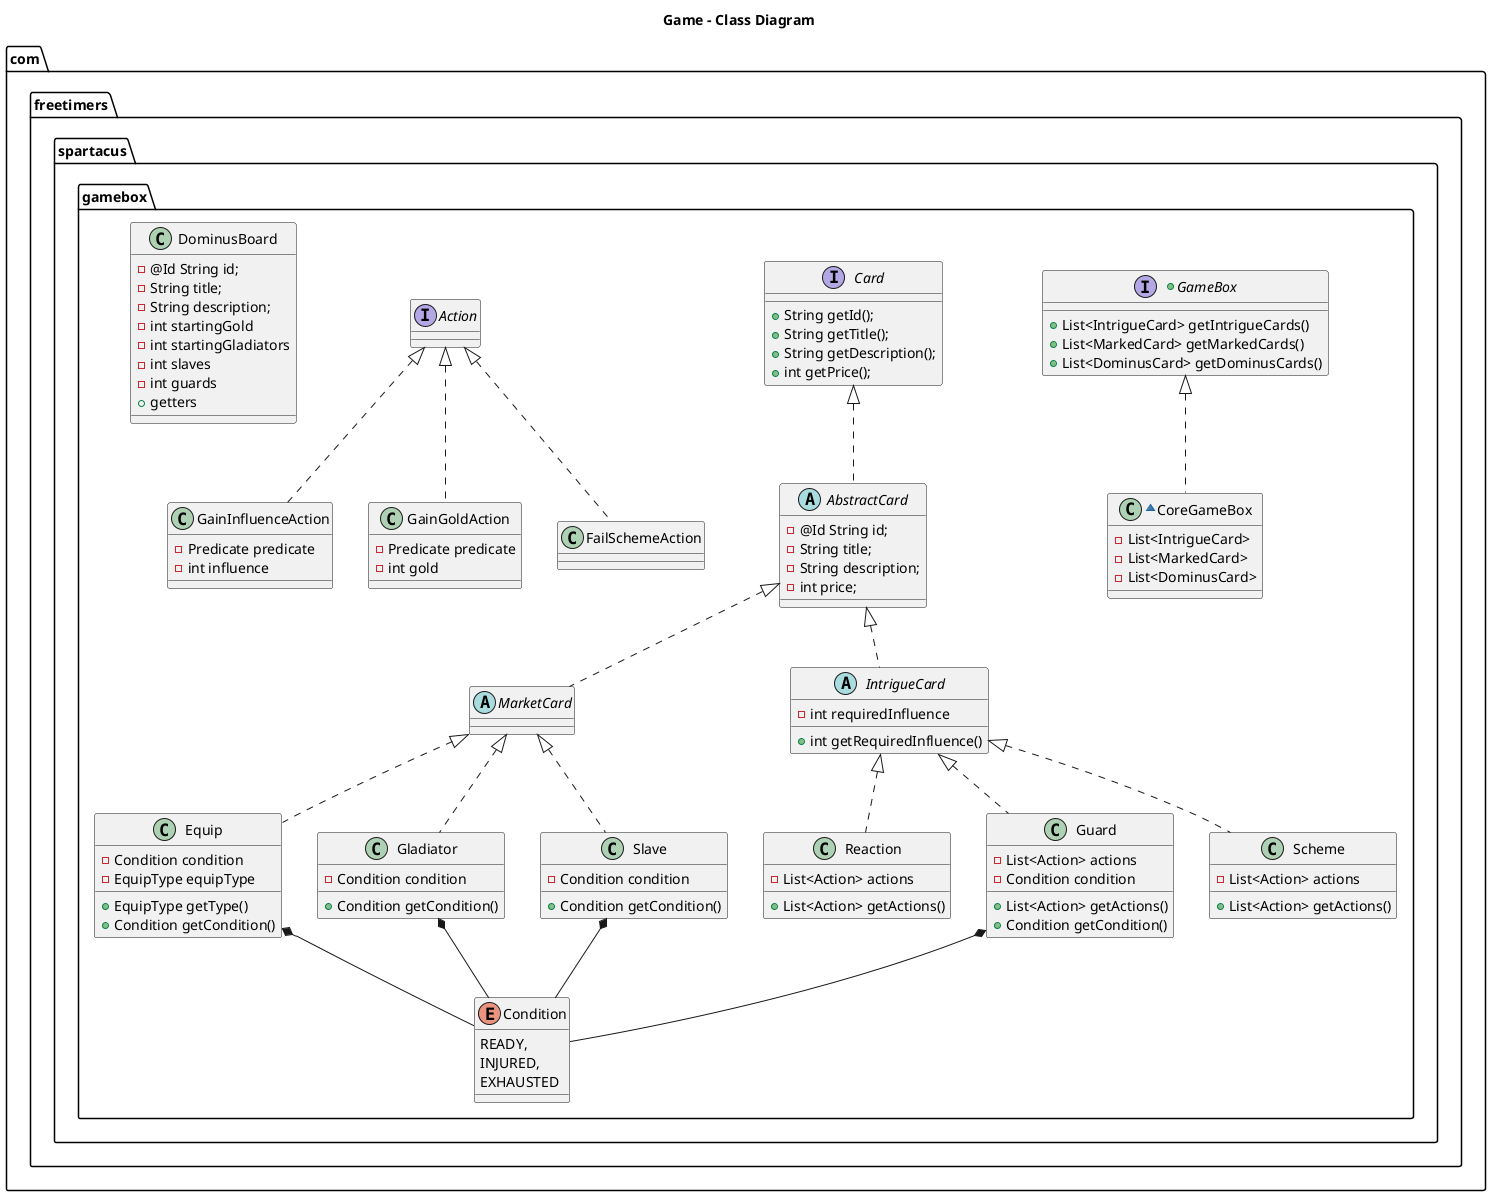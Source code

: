 @startuml

title Game - Class Diagram

package "com.freetimers.spartacus.gamebox"{
    +interface GameBox {
      + List<IntrigueCard> getIntrigueCards()
      + List<MarkedCard> getMarkedCards()
      + List<DominusCard> getDominusCards()
    }

    ~class CoreGameBox implements GameBox{
      -List<IntrigueCard>
      -List<MarkedCard>
      -List<DominusCard>
    }

    interface Card{
        + String getId();
        + String getTitle();
        + String getDescription();
        + int getPrice();
    }

    abstract class AbstractCard implements Card{
        - @Id String id;
        - String title;
        - String description;
        - int price;
    }


    abstract class MarketCard implements AbstractCard{
    }

    abstract class IntrigueCard implements AbstractCard{
        - int requiredInfluence
        + int getRequiredInfluence()
    }

    class Equip implements MarketCard{
        - Condition condition
        - EquipType equipType
        + EquipType getType()
        + Condition getCondition()
    }

    class Gladiator implements MarketCard{
        - Condition condition
        + Condition getCondition()
    }

    class Slave implements MarketCard{
        - Condition condition
        + Condition getCondition()
    }

    class Reaction implements IntrigueCard{
        -List<Action> actions
        + List<Action> getActions()
    }

    class Guard implements IntrigueCard{
        -List<Action> actions
        - Condition condition
        + List<Action> getActions()
        + Condition getCondition()
    }

    class Scheme implements IntrigueCard{
        -List<Action> actions
        + List<Action> getActions()
    }

    interface Action{
    }

    class GainInfluenceAction implements Action{
        - Predicate predicate
        - int influence
    }
    class GainGoldAction implements Action{
            - Predicate predicate
            - int gold
    }

    class FailSchemeAction implements Action{
    }

    class DominusBoard{
        - @Id String id;
        - String title;
        - String description;
        -int startingGold
        -int startingGladiators
        -int slaves
        -int guards
        + getters
    }

    enum Condition{
        READY,
        INJURED,
        EXHAUSTED
    }

    Guard *-- Condition
    Equip *-- Condition
    Slave *-- Condition
    Gladiator *-- Condition
}
@enduml